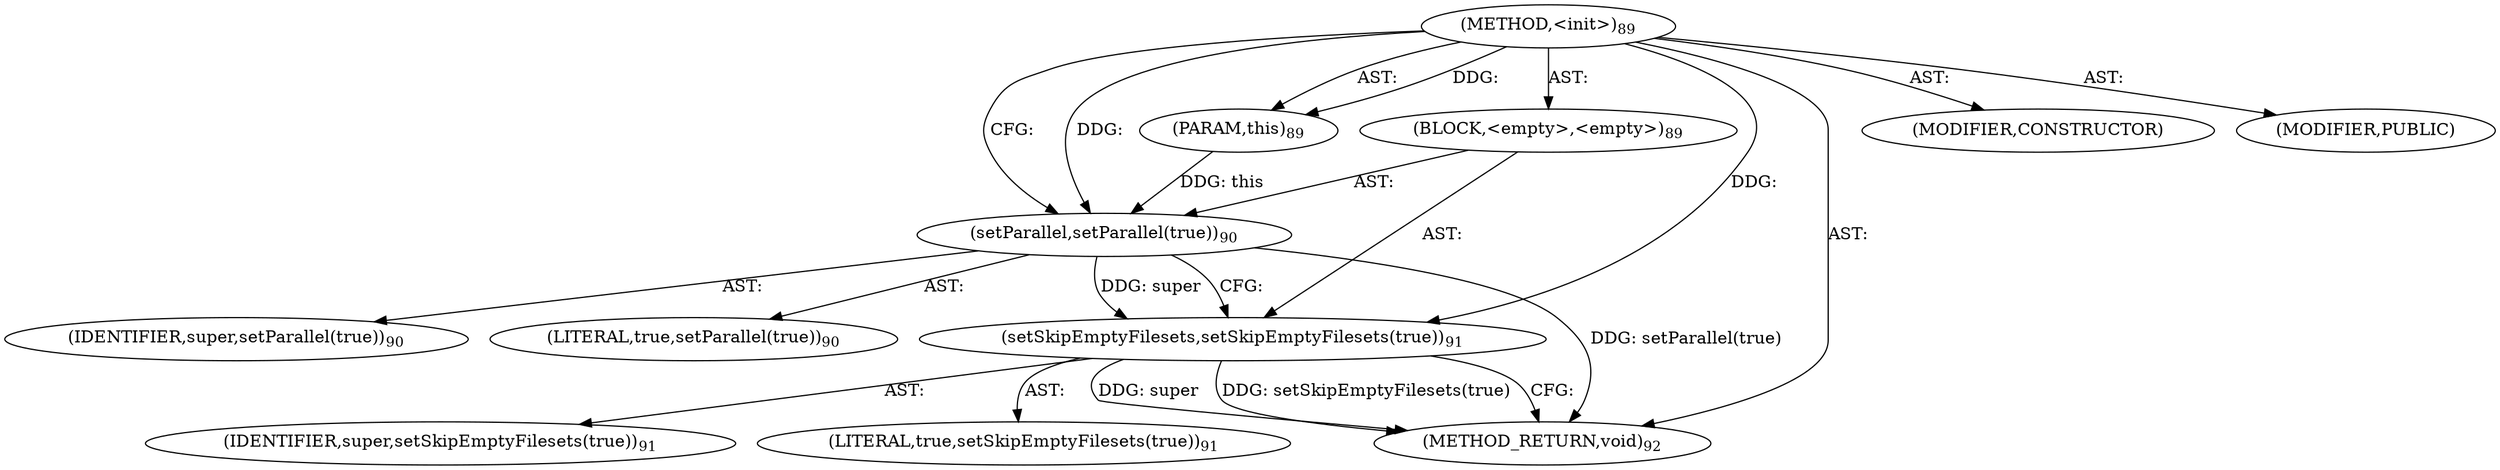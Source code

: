 digraph "&lt;init&gt;" {  
"111669149696" [label = <(METHOD,&lt;init&gt;)<SUB>89</SUB>> ]
"115964116996" [label = <(PARAM,this)<SUB>89</SUB>> ]
"25769803776" [label = <(BLOCK,&lt;empty&gt;,&lt;empty&gt;)<SUB>89</SUB>> ]
"30064771072" [label = <(setParallel,setParallel(true))<SUB>90</SUB>> ]
"68719476743" [label = <(IDENTIFIER,super,setParallel(true))<SUB>90</SUB>> ]
"90194313216" [label = <(LITERAL,true,setParallel(true))<SUB>90</SUB>> ]
"30064771073" [label = <(setSkipEmptyFilesets,setSkipEmptyFilesets(true))<SUB>91</SUB>> ]
"68719476744" [label = <(IDENTIFIER,super,setSkipEmptyFilesets(true))<SUB>91</SUB>> ]
"90194313217" [label = <(LITERAL,true,setSkipEmptyFilesets(true))<SUB>91</SUB>> ]
"133143986176" [label = <(MODIFIER,CONSTRUCTOR)> ]
"133143986177" [label = <(MODIFIER,PUBLIC)> ]
"128849018880" [label = <(METHOD_RETURN,void)<SUB>92</SUB>> ]
  "111669149696" -> "115964116996"  [ label = "AST: "] 
  "111669149696" -> "25769803776"  [ label = "AST: "] 
  "111669149696" -> "133143986176"  [ label = "AST: "] 
  "111669149696" -> "133143986177"  [ label = "AST: "] 
  "111669149696" -> "128849018880"  [ label = "AST: "] 
  "25769803776" -> "30064771072"  [ label = "AST: "] 
  "25769803776" -> "30064771073"  [ label = "AST: "] 
  "30064771072" -> "68719476743"  [ label = "AST: "] 
  "30064771072" -> "90194313216"  [ label = "AST: "] 
  "30064771073" -> "68719476744"  [ label = "AST: "] 
  "30064771073" -> "90194313217"  [ label = "AST: "] 
  "30064771072" -> "30064771073"  [ label = "CFG: "] 
  "30064771073" -> "128849018880"  [ label = "CFG: "] 
  "111669149696" -> "30064771072"  [ label = "CFG: "] 
  "30064771072" -> "128849018880"  [ label = "DDG: setParallel(true)"] 
  "30064771073" -> "128849018880"  [ label = "DDG: super"] 
  "30064771073" -> "128849018880"  [ label = "DDG: setSkipEmptyFilesets(true)"] 
  "111669149696" -> "115964116996"  [ label = "DDG: "] 
  "115964116996" -> "30064771072"  [ label = "DDG: this"] 
  "111669149696" -> "30064771072"  [ label = "DDG: "] 
  "30064771072" -> "30064771073"  [ label = "DDG: super"] 
  "111669149696" -> "30064771073"  [ label = "DDG: "] 
}
